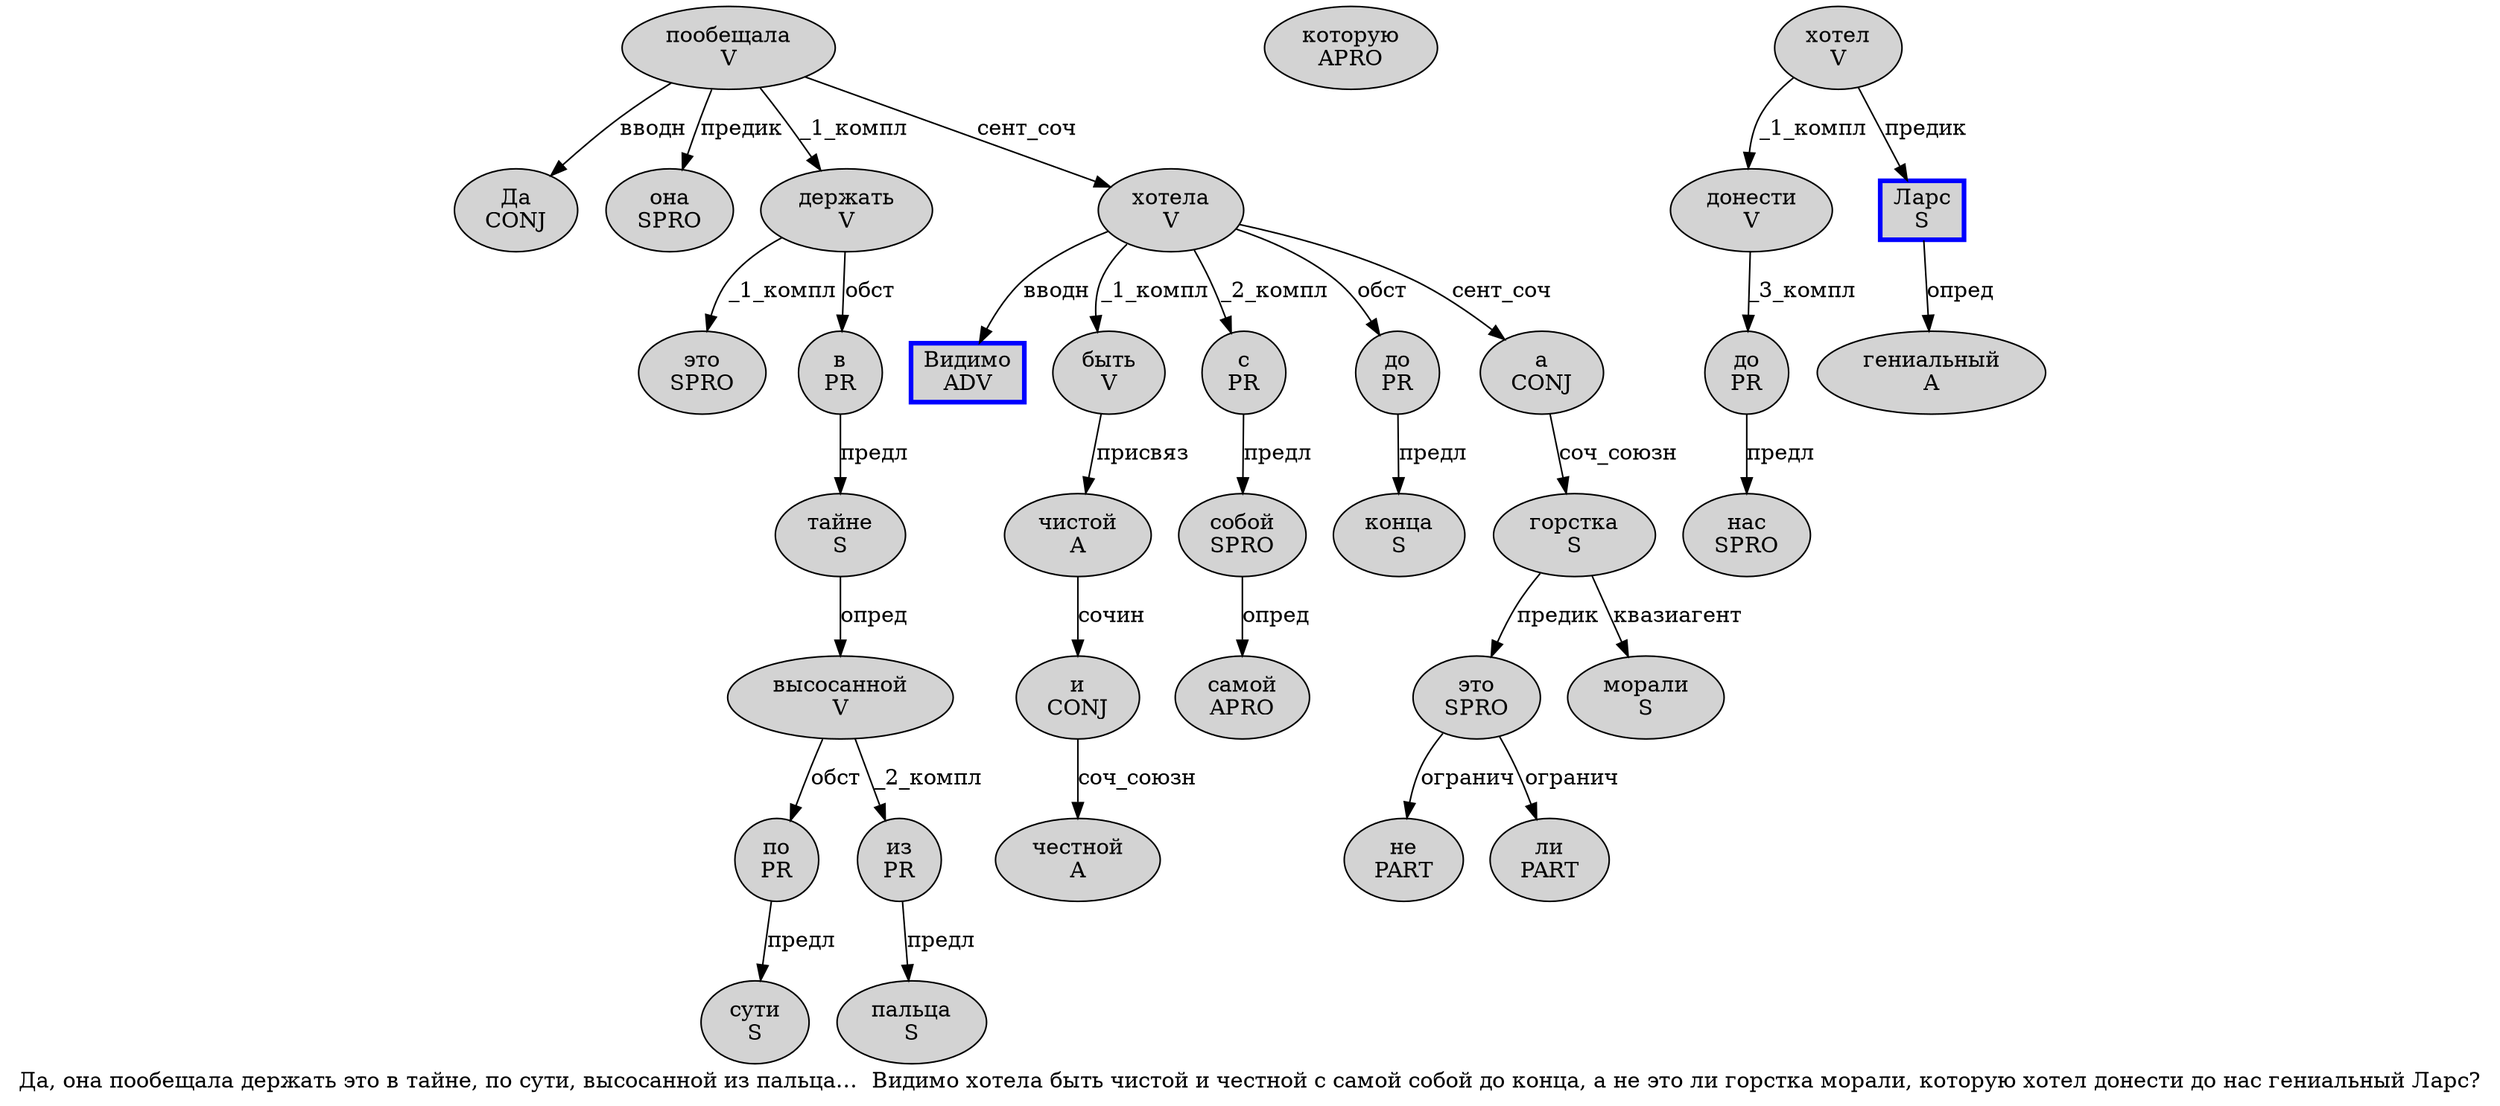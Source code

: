 digraph SENTENCE_582 {
	graph [label="Да, она пообещала держать это в тайне, по сути, высосанной из пальца…  Видимо хотела быть чистой и честной с самой собой до конца, а не это ли горстка морали, которую хотел донести до нас гениальный Ларс?"]
	node [style=filled]
		0 [label="Да
CONJ" color="" fillcolor=lightgray penwidth=1 shape=ellipse]
		2 [label="она
SPRO" color="" fillcolor=lightgray penwidth=1 shape=ellipse]
		3 [label="пообещала
V" color="" fillcolor=lightgray penwidth=1 shape=ellipse]
		4 [label="держать
V" color="" fillcolor=lightgray penwidth=1 shape=ellipse]
		5 [label="это
SPRO" color="" fillcolor=lightgray penwidth=1 shape=ellipse]
		6 [label="в
PR" color="" fillcolor=lightgray penwidth=1 shape=ellipse]
		7 [label="тайне
S" color="" fillcolor=lightgray penwidth=1 shape=ellipse]
		9 [label="по
PR" color="" fillcolor=lightgray penwidth=1 shape=ellipse]
		10 [label="сути
S" color="" fillcolor=lightgray penwidth=1 shape=ellipse]
		12 [label="высосанной
V" color="" fillcolor=lightgray penwidth=1 shape=ellipse]
		13 [label="из
PR" color="" fillcolor=lightgray penwidth=1 shape=ellipse]
		14 [label="пальца
S" color="" fillcolor=lightgray penwidth=1 shape=ellipse]
		16 [label="Видимо
ADV" color=blue fillcolor=lightgray penwidth=3 shape=box]
		17 [label="хотела
V" color="" fillcolor=lightgray penwidth=1 shape=ellipse]
		18 [label="быть
V" color="" fillcolor=lightgray penwidth=1 shape=ellipse]
		19 [label="чистой
A" color="" fillcolor=lightgray penwidth=1 shape=ellipse]
		20 [label="и
CONJ" color="" fillcolor=lightgray penwidth=1 shape=ellipse]
		21 [label="честной
A" color="" fillcolor=lightgray penwidth=1 shape=ellipse]
		22 [label="с
PR" color="" fillcolor=lightgray penwidth=1 shape=ellipse]
		23 [label="самой
APRO" color="" fillcolor=lightgray penwidth=1 shape=ellipse]
		24 [label="собой
SPRO" color="" fillcolor=lightgray penwidth=1 shape=ellipse]
		25 [label="до
PR" color="" fillcolor=lightgray penwidth=1 shape=ellipse]
		26 [label="конца
S" color="" fillcolor=lightgray penwidth=1 shape=ellipse]
		28 [label="а
CONJ" color="" fillcolor=lightgray penwidth=1 shape=ellipse]
		29 [label="не
PART" color="" fillcolor=lightgray penwidth=1 shape=ellipse]
		30 [label="это
SPRO" color="" fillcolor=lightgray penwidth=1 shape=ellipse]
		31 [label="ли
PART" color="" fillcolor=lightgray penwidth=1 shape=ellipse]
		32 [label="горстка
S" color="" fillcolor=lightgray penwidth=1 shape=ellipse]
		33 [label="морали
S" color="" fillcolor=lightgray penwidth=1 shape=ellipse]
		35 [label="которую
APRO" color="" fillcolor=lightgray penwidth=1 shape=ellipse]
		36 [label="хотел
V" color="" fillcolor=lightgray penwidth=1 shape=ellipse]
		37 [label="донести
V" color="" fillcolor=lightgray penwidth=1 shape=ellipse]
		38 [label="до
PR" color="" fillcolor=lightgray penwidth=1 shape=ellipse]
		39 [label="нас
SPRO" color="" fillcolor=lightgray penwidth=1 shape=ellipse]
		40 [label="гениальный
A" color="" fillcolor=lightgray penwidth=1 shape=ellipse]
		41 [label="Ларс
S" color=blue fillcolor=lightgray penwidth=3 shape=box]
			20 -> 21 [label="соч_союзн"]
			41 -> 40 [label="опред"]
			17 -> 16 [label="вводн"]
			17 -> 18 [label="_1_компл"]
			17 -> 22 [label="_2_компл"]
			17 -> 25 [label="обст"]
			17 -> 28 [label="сент_соч"]
			28 -> 32 [label="соч_союзн"]
			18 -> 19 [label="присвяз"]
			3 -> 0 [label="вводн"]
			3 -> 2 [label="предик"]
			3 -> 4 [label="_1_компл"]
			3 -> 17 [label="сент_соч"]
			22 -> 24 [label="предл"]
			36 -> 37 [label="_1_компл"]
			36 -> 41 [label="предик"]
			37 -> 38 [label="_3_компл"]
			4 -> 5 [label="_1_компл"]
			4 -> 6 [label="обст"]
			6 -> 7 [label="предл"]
			19 -> 20 [label="сочин"]
			32 -> 30 [label="предик"]
			32 -> 33 [label="квазиагент"]
			25 -> 26 [label="предл"]
			9 -> 10 [label="предл"]
			7 -> 12 [label="опред"]
			12 -> 9 [label="обст"]
			12 -> 13 [label="_2_компл"]
			30 -> 29 [label="огранич"]
			30 -> 31 [label="огранич"]
			38 -> 39 [label="предл"]
			13 -> 14 [label="предл"]
			24 -> 23 [label="опред"]
}